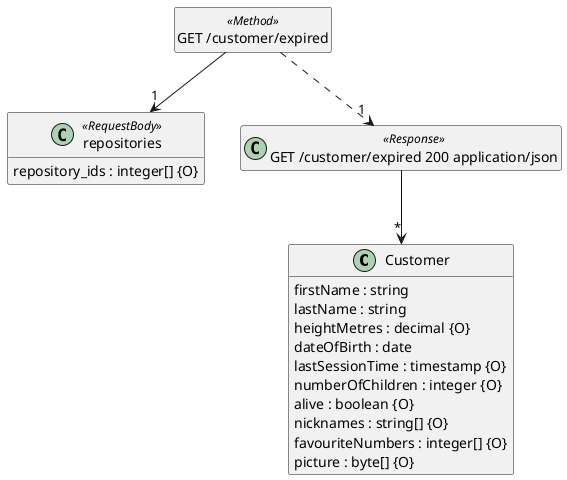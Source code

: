 @startuml
hide <<Method>> circle
hide empty methods
hide empty fields
set namespaceSeparator none

class "Customer" {
  firstName : string
  lastName : string
  heightMetres : decimal {O}
  dateOfBirth : date
  lastSessionTime : timestamp {O}
  numberOfChildren : integer {O}
  alive : boolean {O}
  nicknames : string[] {O}
  favouriteNumbers : integer[] {O}
  picture : byte[] {O}
}

class "repositories" <<RequestBody>> {
  repository_ids : integer[] {O}
}

class "GET /customer/expired" <<Method>> {
}

class "GET /customer/expired 200 application/json" <<Response>> {
}

"GET /customer/expired 200 application/json" --> "*" "Customer"

"GET /customer/expired" ..> "1" "GET /customer/expired 200 application/json"

"GET /customer/expired" --> "1" "repositories"

@enduml